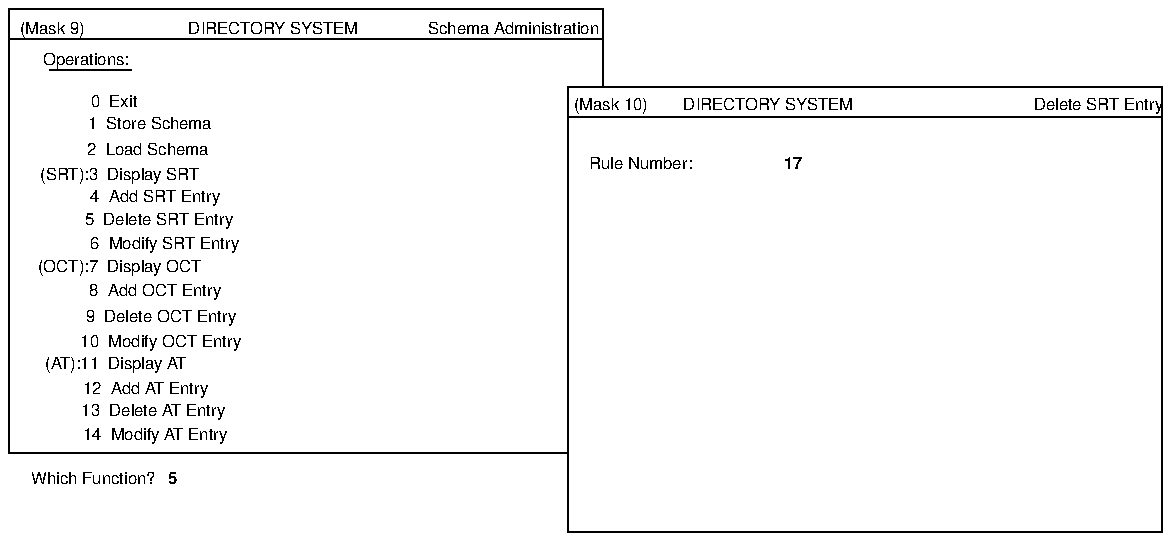 ...\" @OSF_COPYRIGHT@
...\" COPYRIGHT NOTICE
...\" Copyright (c) 1990, 1991, 1992, 1993, 1994 Open Software Foundation, Inc.
...\" ALL RIGHTS RESERVED (DCE).  See the file named COPYRIGHT.DCE for
...\" the full copyright text.
...\" 
...\" HISTORY
...\" $Log: fig21.deleteentry.pic,v $
...\" Revision 1.1.2.1  1994/08/04  21:02:38  hal
...\" 	Create DCE GDS Admin Gd & Ref from GDS parts of Adm Gd & Cmd Ref; fix log
...\" 	[1994/08/04  20:38:12  hal]
...\"
...\" 	Create DCE GDS Admin Gd & Ref from GDS parts of Adm Gd & Cmd Ref; fix log leaders if needed
...\"
...\" 	Creating GDS Admin Gd & Ref from Admin book.extended, Cmd Ref
...\"
...\" Revision 1.1.4.4  1994/06/13  18:00:20  devobj
...\" 	cr10872 - fix copyright
...\" 	[1994/06/13  17:59:04  devobj]
...\" 
...\" Revision 1.1.4.3  1993/10/29  01:19:43  rnollman
...\" 	made minor editorial fix
...\" 	[1993/10/29  01:19:27  rnollman]
...\" 
...\" Revision 1.1.4.2  1993/08/12  17:21:00  buckler
...\" 	{edit, R1.0.2}
...\" 	Prentice-Hall editorial changes.
...\" 	[1993/08/12  17:05:58  buckler]
...\" 
...\" Revision 1.1.2.5  1993/02/22  23:52:25  rnollman
...\" 	final changes for final draft
...\" 	[1993/02/22  23:51:59  rnollman]
...\" 
...\" Revision 1.1.2.4  1993/02/20  20:46:34  rnollman
...\" 	small fix for final draftx
...\" 	[1993/02/20  20:46:10  rnollman]
...\" 
...\" Revision 1.1.2.3  1993/02/20  14:46:34  rnollman
...\" 	fixed for final draft
...\" 	[1993/02/20  14:46:10  rnollman]
...\" 
...\" Revision 1.1.2.2  1993/02/15  22:07:19  rnollman
...\" 	new figure
...\" 	[1993/02/15  22:05:52  rnollman]
...\" 
...\" $EndLog$
.PS
scale = 106.667
"\f(HB\s65\s0\fP"  at 87, 29
"\fH\s6Delete SRT Entry\s0\fP"  at 581, 228
line   from 0, 42 \
	to 298, 42 
line   from 317, 279 \
	to 317, 237 
line   from 298, 0 \
	to 615, 0 
line   from 615, 237 \
	to 615, 0 
line   from 298, 237 \
	to 298, 0 
"\fH\s6DIRECTORY SYSTEM\s0\fP"  at 405, 228
line   from 299, 237 \
	to 615, 237 
line   from 298, 221 \
	to 615, 221 
line   from 298, 221 \
	to 615, 221 
line   from 299, 237 \
	to 615, 237 
line   from 298, 0 \
	to 559, 0 
line   from 298, 237 \
	to 298, 0 
line   from 615, 237 \
	to 615, 215 
"\fH\s6Rule Number:\s0\fP"  at 337, 197
"\fH\s6(Mask 10)\s0\fP"  at 321, 228
"\fH\s6Schema Administration\s0\fP"  at 269, 269
"\fH\s6(Mask 9)\s0\fP"  at 23, 269
line   from 0, 279 \
	to 0, 42 
"\fH\s6Which Function?\s0\fP"  at 45, 29
"\fH\s6\s0\fP"  at 275, 100
line   from 0, 263 \
	to 317, 263 
"\fH\s6DIRECTORY SYSTEM\s0\fP"  at 141, 269
line   from 1, 279 \
	to 317, 279 
"\fH\s614  Modify AT Entry\s0\fP"  at 78, 52
"\fH\s613  Delete AT Entry\s0\fP"  at 77, 65
"\fH\s612  Add AT Entry\s0\fP"  at 73, 77
"\fH\s6(AT):11  Display AT\s0\fP"  at 57, 90
"\fH\s610  Modify OCT Entry\s0\fP"  at 81, 102
"\fH\s69  Delete OCT Entry\s0\fP"  at 81, 115
"\fH\s68  Add OCT Entry\s0\fP"  at 78, 129
"\fH\s6(OCT):7  Display OCT\s0\fP"  at 59, 142
"\fH\s66  Modify SRT Entry\s0\fP"  at 83, 154
"\fH\s65  Delete SRT Entry\s0\fP"  at 80, 167
line   from 22, 246 \
	to 65, 246 
"\fH\s6Operations:\s0\fP"  at 41, 252
"\fH\s64  Add SRT Entry\s0\fP"  at 78, 179
"\fH\s6(SRT):3  Display SRT\s0\fP"  at 59, 191
"\fH\s62  Load Schema\s0\fP"  at 74, 204
"\fH\s61  Store Schema\s0\fP"  at 75, 218
"\fH\s60  Exit\s0\fP"  at 56, 230
"\f(HB\s617\s0\fP"  at 418, 197
.PE
